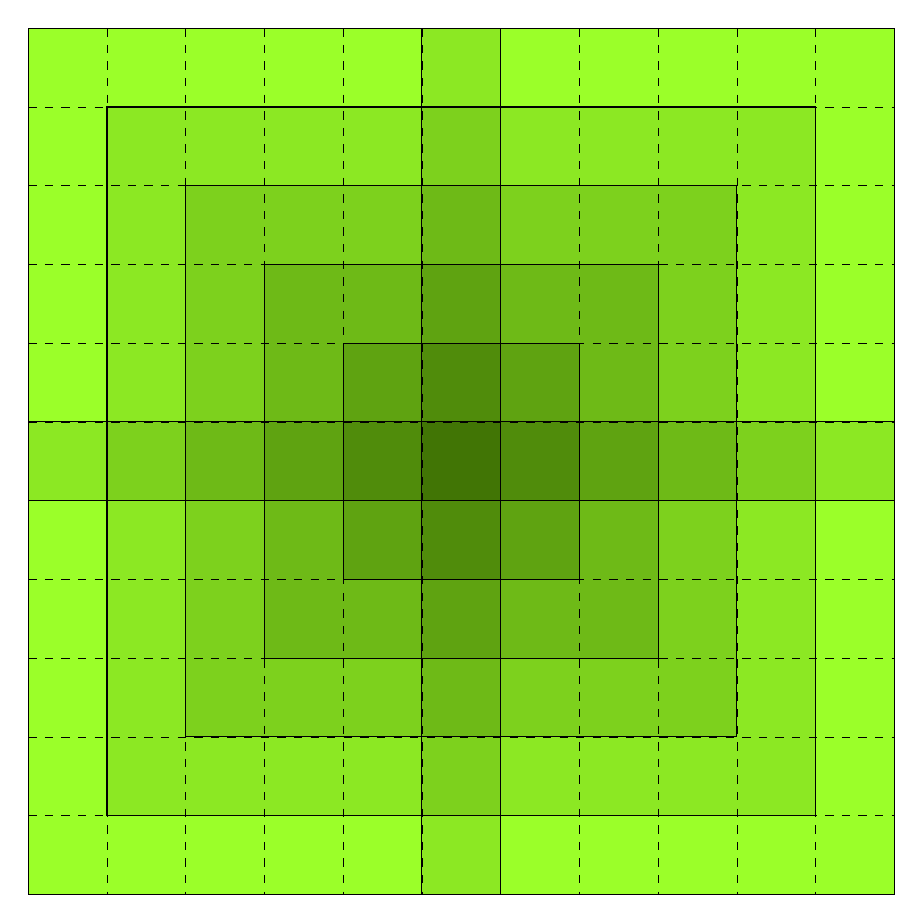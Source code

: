 \begin{tikzpicture}[yscale=-1,xscale=1]
    \draw (0,0) rectangle (11,11);


    \draw[fill={rgb, 255:red, 155; green, 255; blue, 41 }  ,fill opacity=1 ] (0,0) rectangle (11,11);
    \draw[fill={rgb, 255:red, 140; green, 232; blue, 35 }  ,fill opacity=1 ] (10,5) rectangle (11,6);
    \draw[fill={rgb, 255:red, 140; green, 232; blue, 35 }  ,fill opacity=1 ] (5,10) rectangle (6,11);
    \draw[fill={rgb, 255:red, 140; green, 232; blue, 35 }  ,fill opacity=1 ] (0,5) rectangle (1,6);
    \draw[fill={rgb, 255:red, 140; green, 232; blue, 35 }  ,fill opacity=1 ] (5,0) rectangle (6,1);

    \draw[fill={rgb, 255:red, 140; green, 232; blue, 35 }  ,fill opacity=1 ] (1,1) rectangle (10,10);
    \draw[fill={rgb, 255:red, 125; green, 209; blue, 29 }  ,fill opacity=1 ] (9,5) rectangle (10,6);
    \draw[fill={rgb, 255:red, 125; green, 209; blue, 29 }  ,fill opacity=1 ] (5,9) rectangle (6,10);
    \draw[fill={rgb, 255:red, 125; green, 209; blue, 29 }  ,fill opacity=1 ] (1,5) rectangle (2,6);
    \draw[fill={rgb, 255:red, 125; green, 209; blue, 29 }  ,fill opacity=1 ] (5,1) rectangle (6,2);

    \draw[fill={rgb, 255:red, 125; green, 209; blue, 29 }  ,fill opacity=1 ] (2,2) rectangle (9,9);
    \draw[fill={rgb, 255:red, 110; green, 186; blue, 23 }   ,fill opacity=1 ] (8,5) rectangle (9,6);
    \draw[fill={rgb, 255:red, 110; green, 186; blue, 23 }   ,fill opacity=1 ] (5,8) rectangle (6,9);
    \draw[fill={rgb, 255:red, 110; green, 186; blue, 23 }   ,fill opacity=1 ] (2,5) rectangle (3,6);
    \draw[fill={rgb, 255:red, 110; green, 186; blue, 23 }   ,fill opacity=1 ] (5,2) rectangle (6,3);

    \draw[fill={rgb, 255:red, 110; green, 186; blue, 23 }   ,fill opacity=1 ] (3,3) rectangle (8,8);
    \draw[fill={rgb, 255:red, 95; green, 163; blue, 17 }  ,fill opacity=1 ] (7,5) rectangle (8,6);
    \draw[fill={rgb, 255:red, 95; green, 163; blue, 17 }  ,fill opacity=1 ] (5,7) rectangle (6,8);
    \draw[fill={rgb, 255:red, 95; green, 163; blue, 17 }  ,fill opacity=1 ] (3,5) rectangle (4,6);
    \draw[fill={rgb, 255:red, 95; green, 163; blue, 17 }  ,fill opacity=1 ] (5,3) rectangle (6,4);

    \draw[fill={rgb, 255:red, 95; green, 163; blue, 17 }  ,fill opacity=1 ] (4,4) rectangle (7,7);
    \draw[fill={rgb, 255:red, 80; green, 140; blue, 11 }  ,fill opacity=1 ] (6,5) rectangle (7,6);
    \draw[fill={rgb, 255:red, 80; green, 140; blue, 11 }  ,fill opacity=1 ] (5,6) rectangle (6,7);
    \draw[fill={rgb, 255:red, 80; green, 140; blue, 11 }  ,fill opacity=1 ] (4,5) rectangle (5,6);
    \draw[fill={rgb, 255:red, 80; green, 140; blue, 11 }  ,fill opacity=1 ] (5,4) rectangle (6,5);

    \draw[fill={rgb, 255:red, 65; green, 117; blue, 5 }  ,fill opacity=1 ] (5,5) rectangle (6,6);


    \begin{scope}[every path/.style={very thin, dashed}]
        \foreach \i in {0,...,11} {
            \draw   (\i,0) -- (\i,11);
        }
        \foreach \i in {0,...,11} {
            \draw   (0,\i) -- (11,\i);
        }
    \end{scope}
    
\end{tikzpicture}
